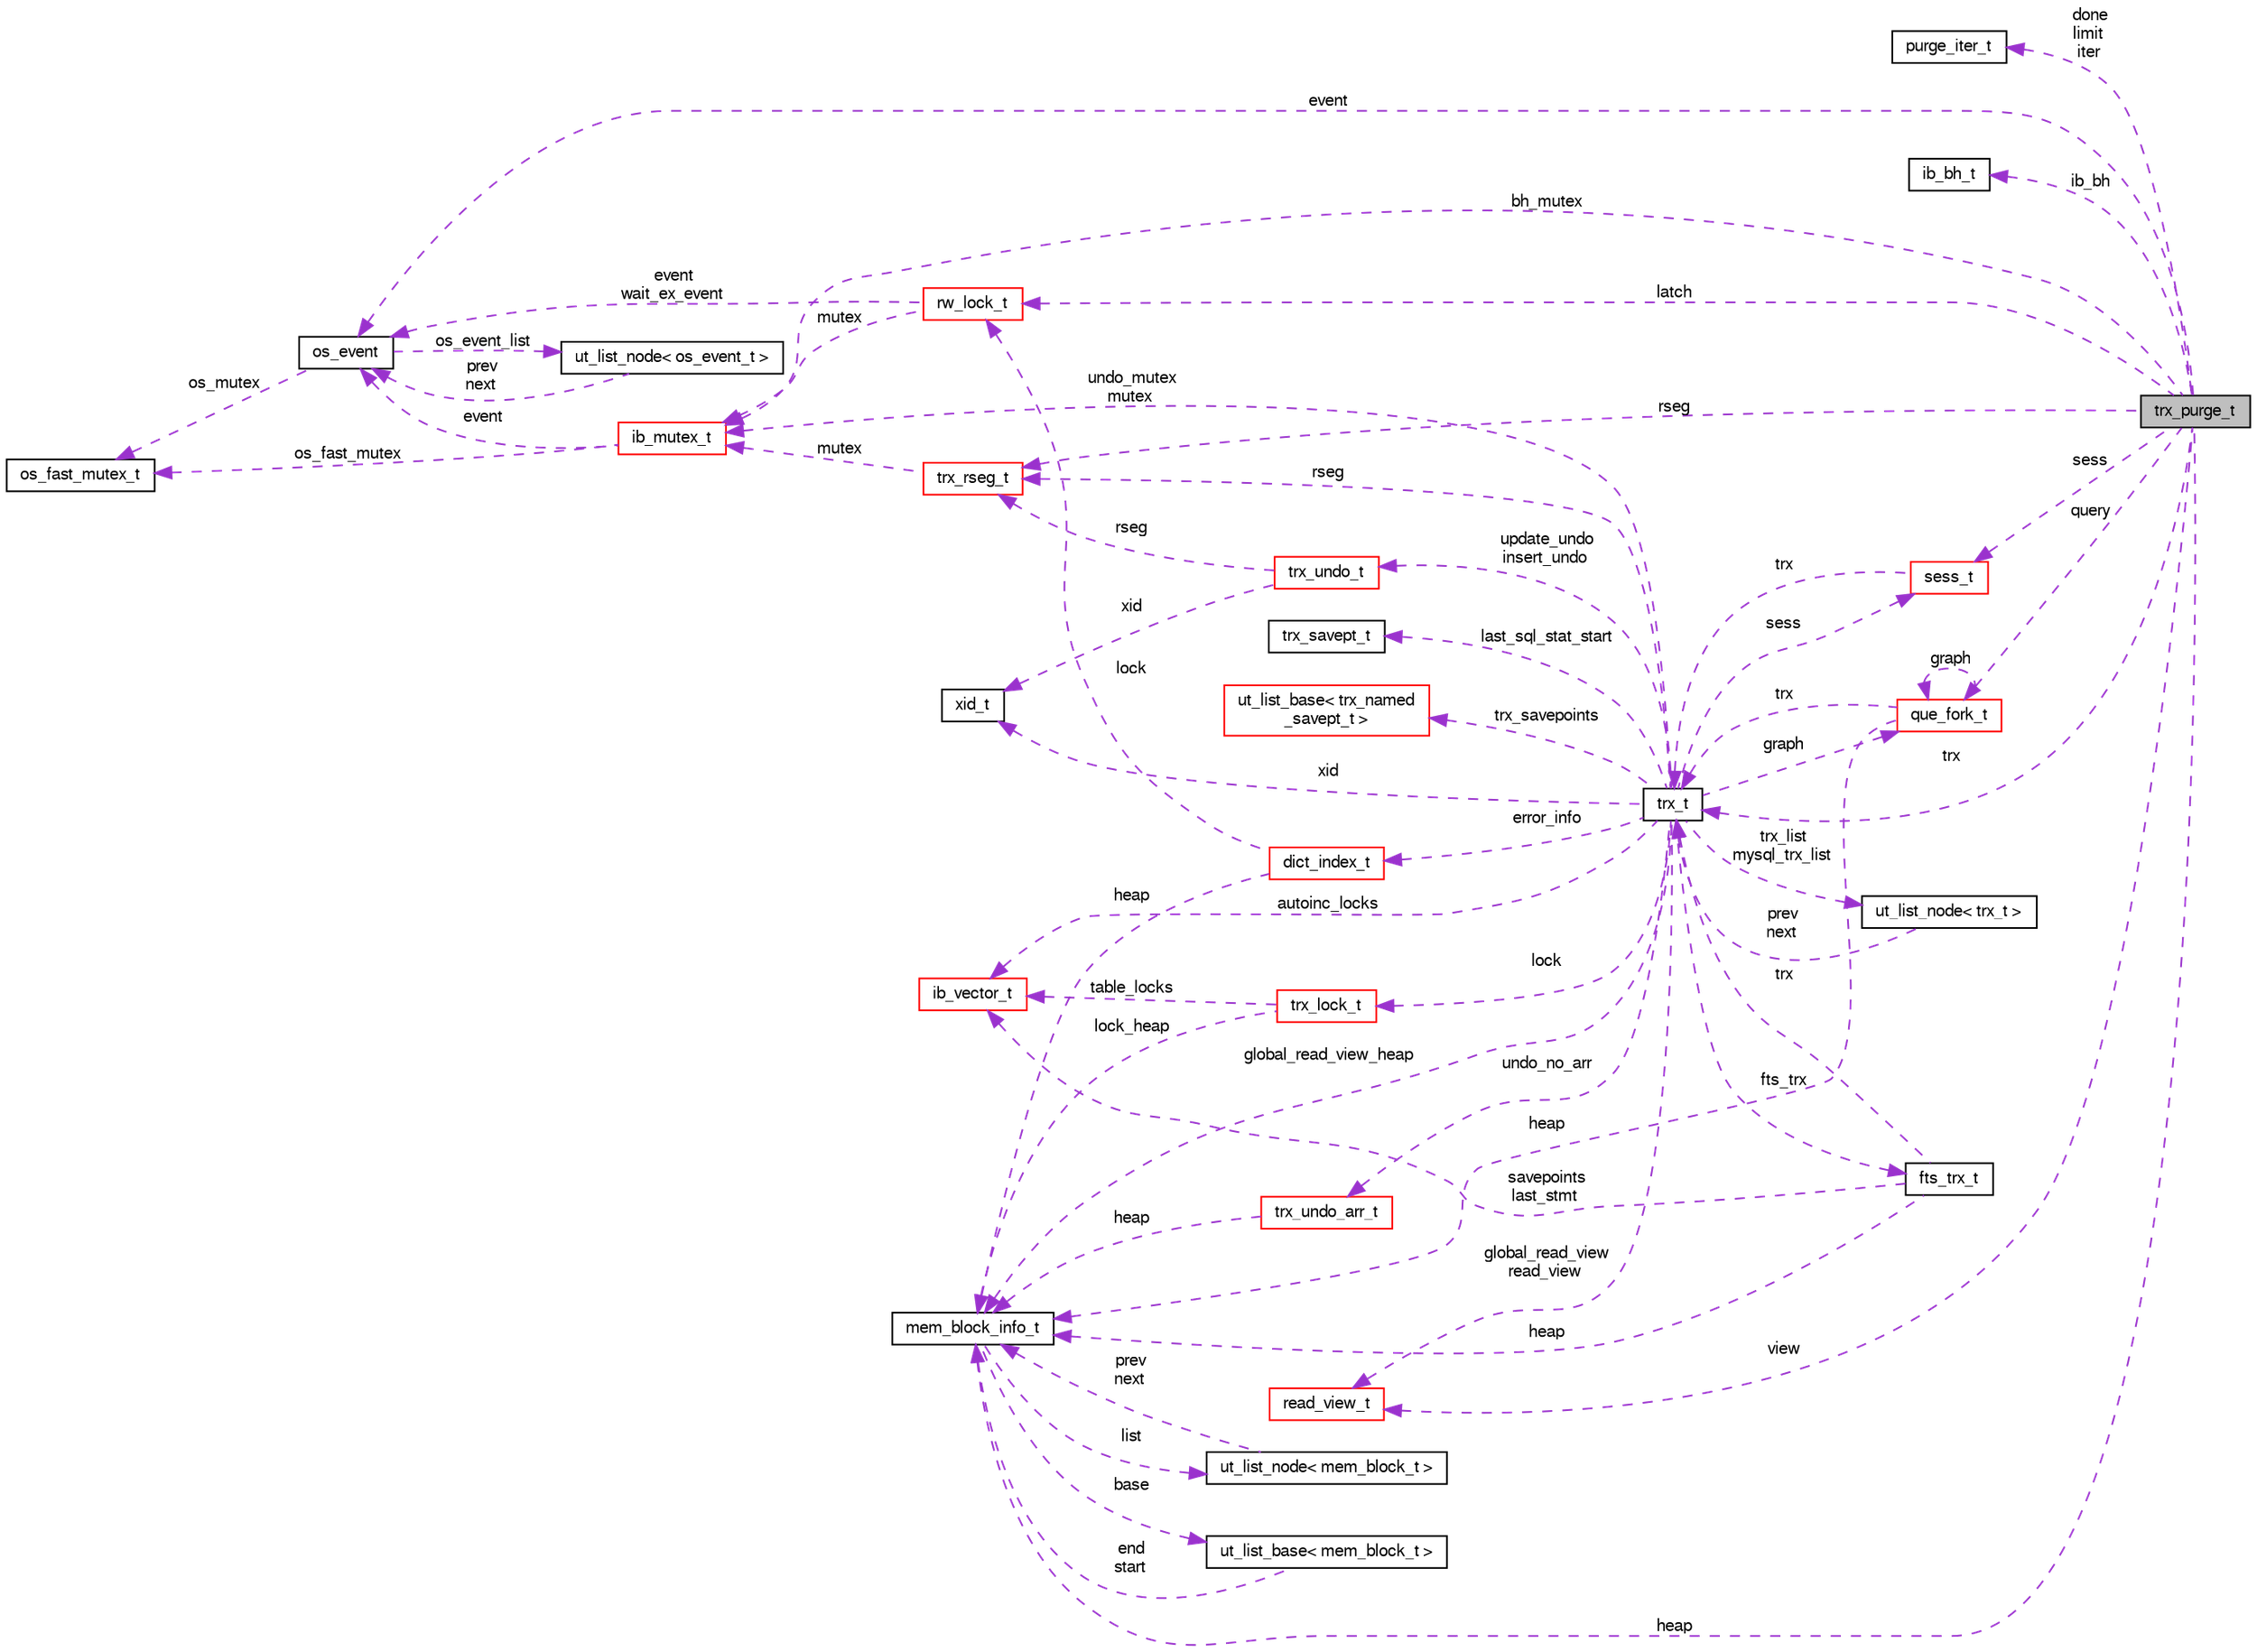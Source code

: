 digraph "trx_purge_t"
{
  bgcolor="transparent";
  edge [fontname="FreeSans",fontsize="10",labelfontname="FreeSans",labelfontsize="10"];
  node [fontname="FreeSans",fontsize="10",shape=record];
  rankdir="LR";
  Node1 [label="trx_purge_t",height=0.2,width=0.4,color="black", fillcolor="grey75", style="filled" fontcolor="black"];
  Node2 -> Node1 [dir="back",color="darkorchid3",fontsize="10",style="dashed",label=" done\nlimit\niter" ,fontname="FreeSans"];
  Node2 [label="purge_iter_t",height=0.2,width=0.4,color="black",URL="$structpurge__iter__t.html"];
  Node3 -> Node1 [dir="back",color="darkorchid3",fontsize="10",style="dashed",label=" event" ,fontname="FreeSans"];
  Node3 [label="os_event",height=0.2,width=0.4,color="black",URL="$structos__event.html"];
  Node4 -> Node3 [dir="back",color="darkorchid3",fontsize="10",style="dashed",label=" os_event_list" ,fontname="FreeSans"];
  Node4 [label="ut_list_node\< os_event_t \>",height=0.2,width=0.4,color="black",URL="$structut__list__node.html"];
  Node3 -> Node4 [dir="back",color="darkorchid3",fontsize="10",style="dashed",label=" prev\nnext" ,fontname="FreeSans"];
  Node5 -> Node3 [dir="back",color="darkorchid3",fontsize="10",style="dashed",label=" os_mutex" ,fontname="FreeSans"];
  Node5 [label="os_fast_mutex_t",height=0.2,width=0.4,color="black",URL="$structos__fast__mutex__t.html"];
  Node6 -> Node1 [dir="back",color="darkorchid3",fontsize="10",style="dashed",label=" ib_bh" ,fontname="FreeSans"];
  Node6 [label="ib_bh_t",height=0.2,width=0.4,color="black",URL="$structib__bh__t.html"];
  Node7 -> Node1 [dir="back",color="darkorchid3",fontsize="10",style="dashed",label=" heap" ,fontname="FreeSans"];
  Node7 [label="mem_block_info_t",height=0.2,width=0.4,color="black",URL="$structmem__block__info__t.html"];
  Node8 -> Node7 [dir="back",color="darkorchid3",fontsize="10",style="dashed",label=" base" ,fontname="FreeSans"];
  Node8 [label="ut_list_base\< mem_block_t \>",height=0.2,width=0.4,color="black",URL="$structut__list__base.html"];
  Node7 -> Node8 [dir="back",color="darkorchid3",fontsize="10",style="dashed",label=" end\nstart" ,fontname="FreeSans"];
  Node9 -> Node7 [dir="back",color="darkorchid3",fontsize="10",style="dashed",label=" list" ,fontname="FreeSans"];
  Node9 [label="ut_list_node\< mem_block_t \>",height=0.2,width=0.4,color="black",URL="$structut__list__node.html"];
  Node7 -> Node9 [dir="back",color="darkorchid3",fontsize="10",style="dashed",label=" prev\nnext" ,fontname="FreeSans"];
  Node10 -> Node1 [dir="back",color="darkorchid3",fontsize="10",style="dashed",label=" trx" ,fontname="FreeSans"];
  Node10 [label="trx_t",height=0.2,width=0.4,color="black",URL="$structtrx__t.html"];
  Node11 -> Node10 [dir="back",color="darkorchid3",fontsize="10",style="dashed",label=" undo_no_arr" ,fontname="FreeSans"];
  Node11 [label="trx_undo_arr_t",height=0.2,width=0.4,color="red",URL="$structtrx__undo__arr__t.html"];
  Node7 -> Node11 [dir="back",color="darkorchid3",fontsize="10",style="dashed",label=" heap" ,fontname="FreeSans"];
  Node12 -> Node10 [dir="back",color="darkorchid3",fontsize="10",style="dashed",label=" xid" ,fontname="FreeSans"];
  Node12 [label="xid_t",height=0.2,width=0.4,color="black",URL="$structxid__t.html"];
  Node13 -> Node10 [dir="back",color="darkorchid3",fontsize="10",style="dashed",label=" autoinc_locks" ,fontname="FreeSans"];
  Node13 [label="ib_vector_t",height=0.2,width=0.4,color="red",URL="$structib__vector__t.html"];
  Node14 -> Node10 [dir="back",color="darkorchid3",fontsize="10",style="dashed",label=" error_info" ,fontname="FreeSans"];
  Node14 [label="dict_index_t",height=0.2,width=0.4,color="red",URL="$structdict__index__t.html"];
  Node7 -> Node14 [dir="back",color="darkorchid3",fontsize="10",style="dashed",label=" heap" ,fontname="FreeSans"];
  Node15 -> Node14 [dir="back",color="darkorchid3",fontsize="10",style="dashed",label=" lock" ,fontname="FreeSans"];
  Node15 [label="rw_lock_t",height=0.2,width=0.4,color="red",URL="$structrw__lock__t.html"];
  Node3 -> Node15 [dir="back",color="darkorchid3",fontsize="10",style="dashed",label=" event\nwait_ex_event" ,fontname="FreeSans"];
  Node16 -> Node15 [dir="back",color="darkorchid3",fontsize="10",style="dashed",label=" mutex" ,fontname="FreeSans"];
  Node16 [label="ib_mutex_t",height=0.2,width=0.4,color="red",URL="$structib__mutex__t.html"];
  Node3 -> Node16 [dir="back",color="darkorchid3",fontsize="10",style="dashed",label=" event" ,fontname="FreeSans"];
  Node5 -> Node16 [dir="back",color="darkorchid3",fontsize="10",style="dashed",label=" os_fast_mutex" ,fontname="FreeSans"];
  Node17 -> Node10 [dir="back",color="darkorchid3",fontsize="10",style="dashed",label=" update_undo\ninsert_undo" ,fontname="FreeSans"];
  Node17 [label="trx_undo_t",height=0.2,width=0.4,color="red",URL="$structtrx__undo__t.html"];
  Node12 -> Node17 [dir="back",color="darkorchid3",fontsize="10",style="dashed",label=" xid" ,fontname="FreeSans"];
  Node18 -> Node17 [dir="back",color="darkorchid3",fontsize="10",style="dashed",label=" rseg" ,fontname="FreeSans"];
  Node18 [label="trx_rseg_t",height=0.2,width=0.4,color="red",URL="$structtrx__rseg__t.html"];
  Node16 -> Node18 [dir="back",color="darkorchid3",fontsize="10",style="dashed",label=" mutex" ,fontname="FreeSans"];
  Node7 -> Node10 [dir="back",color="darkorchid3",fontsize="10",style="dashed",label=" global_read_view_heap" ,fontname="FreeSans"];
  Node19 -> Node10 [dir="back",color="darkorchid3",fontsize="10",style="dashed",label=" trx_list\nmysql_trx_list" ,fontname="FreeSans"];
  Node19 [label="ut_list_node\< trx_t \>",height=0.2,width=0.4,color="black",URL="$structut__list__node.html"];
  Node10 -> Node19 [dir="back",color="darkorchid3",fontsize="10",style="dashed",label=" prev\nnext" ,fontname="FreeSans"];
  Node20 -> Node10 [dir="back",color="darkorchid3",fontsize="10",style="dashed",label=" sess" ,fontname="FreeSans"];
  Node20 [label="sess_t",height=0.2,width=0.4,color="red",URL="$structsess__t.html"];
  Node10 -> Node20 [dir="back",color="darkorchid3",fontsize="10",style="dashed",label=" trx" ,fontname="FreeSans"];
  Node21 -> Node10 [dir="back",color="darkorchid3",fontsize="10",style="dashed",label=" fts_trx" ,fontname="FreeSans"];
  Node21 [label="fts_trx_t",height=0.2,width=0.4,color="black",URL="$structfts__trx__t.html"];
  Node13 -> Node21 [dir="back",color="darkorchid3",fontsize="10",style="dashed",label=" savepoints\nlast_stmt" ,fontname="FreeSans"];
  Node7 -> Node21 [dir="back",color="darkorchid3",fontsize="10",style="dashed",label=" heap" ,fontname="FreeSans"];
  Node10 -> Node21 [dir="back",color="darkorchid3",fontsize="10",style="dashed",label=" trx" ,fontname="FreeSans"];
  Node22 -> Node10 [dir="back",color="darkorchid3",fontsize="10",style="dashed",label=" lock" ,fontname="FreeSans"];
  Node22 [label="trx_lock_t",height=0.2,width=0.4,color="red",URL="$structtrx__lock__t.html"];
  Node13 -> Node22 [dir="back",color="darkorchid3",fontsize="10",style="dashed",label=" table_locks" ,fontname="FreeSans"];
  Node7 -> Node22 [dir="back",color="darkorchid3",fontsize="10",style="dashed",label=" lock_heap" ,fontname="FreeSans"];
  Node23 -> Node10 [dir="back",color="darkorchid3",fontsize="10",style="dashed",label=" last_sql_stat_start" ,fontname="FreeSans"];
  Node23 [label="trx_savept_t",height=0.2,width=0.4,color="black",URL="$structtrx__savept__t.html"];
  Node24 -> Node10 [dir="back",color="darkorchid3",fontsize="10",style="dashed",label=" trx_savepoints" ,fontname="FreeSans"];
  Node24 [label="ut_list_base\< trx_named\l_savept_t \>",height=0.2,width=0.4,color="red",URL="$structut__list__base.html"];
  Node16 -> Node10 [dir="back",color="darkorchid3",fontsize="10",style="dashed",label=" undo_mutex\nmutex" ,fontname="FreeSans"];
  Node25 -> Node10 [dir="back",color="darkorchid3",fontsize="10",style="dashed",label=" graph" ,fontname="FreeSans"];
  Node25 [label="que_fork_t",height=0.2,width=0.4,color="red",URL="$structque__fork__t.html"];
  Node7 -> Node25 [dir="back",color="darkorchid3",fontsize="10",style="dashed",label=" heap" ,fontname="FreeSans"];
  Node10 -> Node25 [dir="back",color="darkorchid3",fontsize="10",style="dashed",label=" trx" ,fontname="FreeSans"];
  Node25 -> Node25 [dir="back",color="darkorchid3",fontsize="10",style="dashed",label=" graph" ,fontname="FreeSans"];
  Node18 -> Node10 [dir="back",color="darkorchid3",fontsize="10",style="dashed",label=" rseg" ,fontname="FreeSans"];
  Node26 -> Node10 [dir="back",color="darkorchid3",fontsize="10",style="dashed",label=" global_read_view\nread_view" ,fontname="FreeSans"];
  Node26 [label="read_view_t",height=0.2,width=0.4,color="red",URL="$structread__view__t.html"];
  Node20 -> Node1 [dir="back",color="darkorchid3",fontsize="10",style="dashed",label=" sess" ,fontname="FreeSans"];
  Node16 -> Node1 [dir="back",color="darkorchid3",fontsize="10",style="dashed",label=" bh_mutex" ,fontname="FreeSans"];
  Node25 -> Node1 [dir="back",color="darkorchid3",fontsize="10",style="dashed",label=" query" ,fontname="FreeSans"];
  Node18 -> Node1 [dir="back",color="darkorchid3",fontsize="10",style="dashed",label=" rseg" ,fontname="FreeSans"];
  Node15 -> Node1 [dir="back",color="darkorchid3",fontsize="10",style="dashed",label=" latch" ,fontname="FreeSans"];
  Node26 -> Node1 [dir="back",color="darkorchid3",fontsize="10",style="dashed",label=" view" ,fontname="FreeSans"];
}
